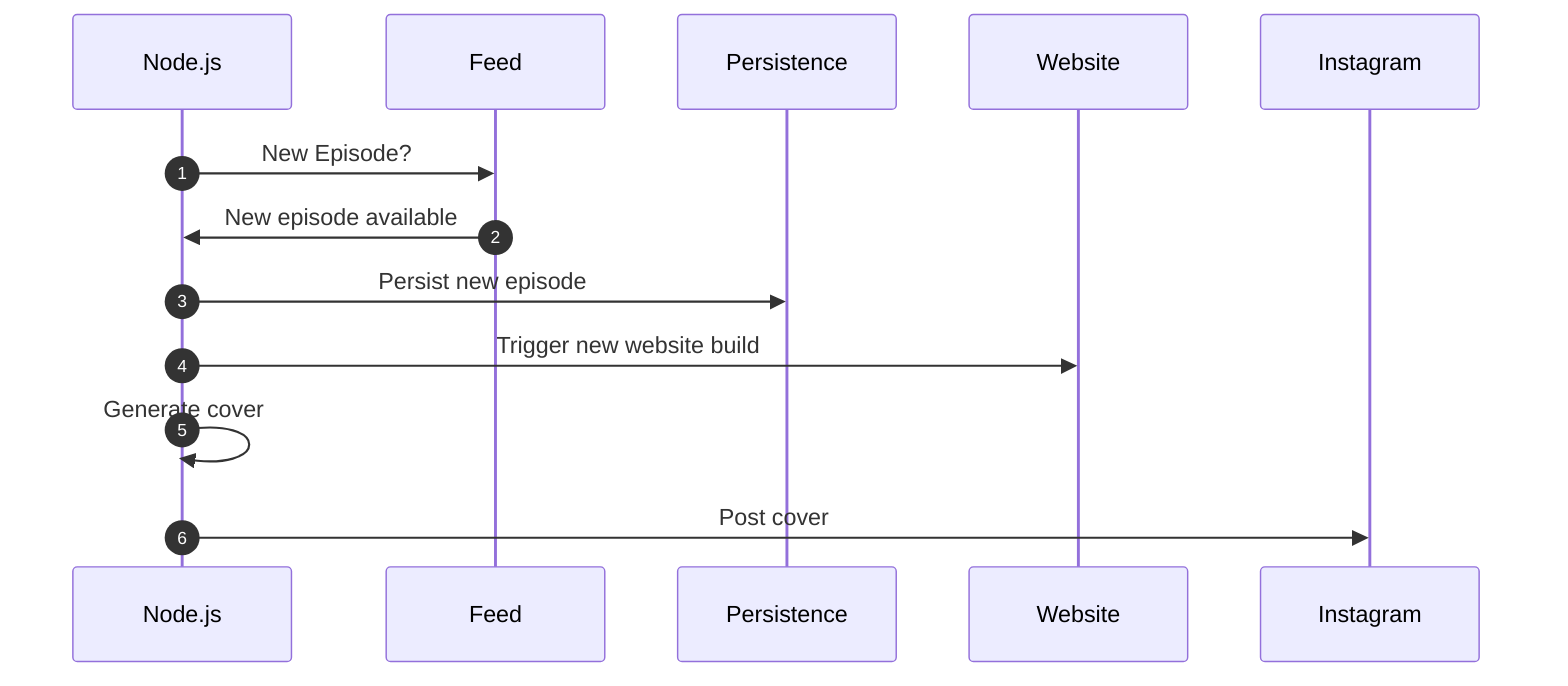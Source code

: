 sequenceDiagram
    autonumber
    participant L as Node.js
    participant F as Feed
    participant P as Persistence
    participant W as Website
    participant I as Instagram
    L->>F: New Episode?
    F->>L: New episode available
    L->>P: Persist new episode
    L->>W: Trigger new website build
    L->>L: Generate cover
    L->>I: Post cover